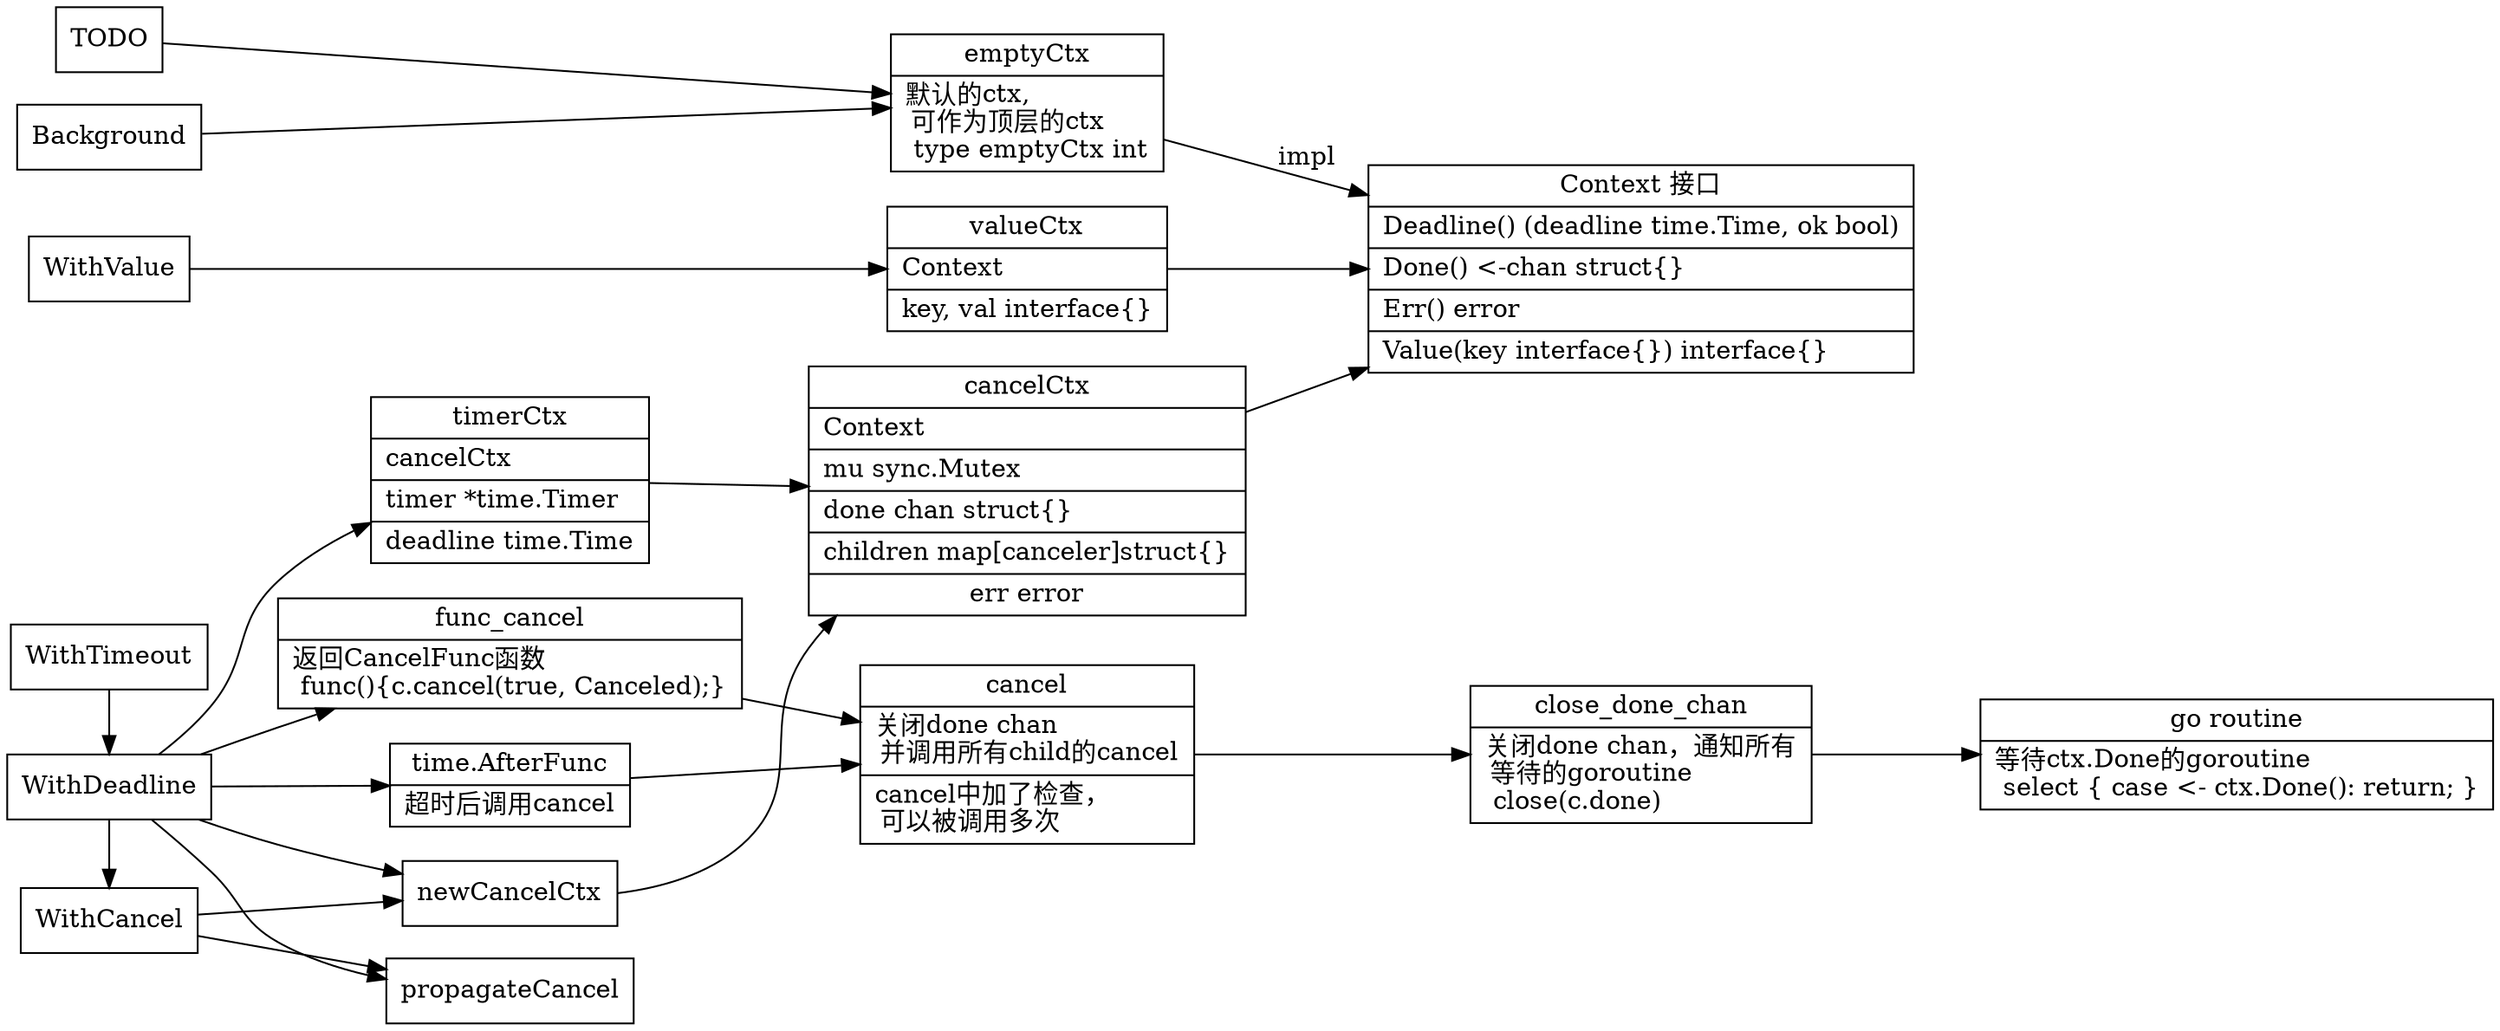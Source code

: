digraph context_struct {
  node[shape=box];
  newrank=true;
  rankdir=LR;
  Context[shape="record";
    label="{{
      Context 接口|
        Deadline() (deadline time.Time, ok bool)\l |
        Done() \<-chan struct\{\}\l|
        Err() error\l|
        Value(key interface\{\}) interface\{\}\l
    }}";
  ];
  emptyCtx[shape="record";
    label="{{
      emptyCtx|
      默认的ctx,\l 可作为顶层的ctx\l
        type emptyCtx int\l
    }}";
  ];
  cancelCtx[shape="record";
    label="{{
      cancelCtx|
        Context\l|
        mu sync.Mutex\l|
        done chan struct\{\}\l|
        children map[canceler]struct\{\}\l|
        err error
    }}";
  ];

  timerCtx[shape="record";
    label="{{
      timerCtx|
        cancelCtx\l|
        timer *time.Timer\l|
        deadline time.Time\l
    }}";
  ];
  valueCtx[shape="record";
    label="{{
      valueCtx|
        Context \l|
        key, val interface\{\}\l
    }}";
  ];
  time_AfterFunc[shape="record";
    label="{{
      time.AfterFunc|
        超时后调用cancel\l
    }}";
  ];
  func_cancel[shape="record";
    label="{{
      func_cancel|
        返回CancelFunc函数\l
        func()\{c.cancel(true, Canceled);\}\l
    }}";
  ];
  cancel[shape="record";
    label="{{
      cancel|
       关闭done chan \l
       并调用所有child的cancel\l|
       cancel中加了检查，\l 
       可以被调用多次\l
    }}";
  ];
  close_done_chan[shape="record";
    label="{{
      close_done_chan|
        关闭done chan，通知所有\l 
        等待的goroutine\l
        close(c.done)\l
    }}";
  ];
  wait_done_go[shape="record";
    label="{{
      go routine|
      等待ctx.Done的goroutine\l
        select \{
          case \<- ctx.Done():
            return;
        \}\l
    }}";
  ];

  Background -> emptyCtx;
  TODO -> emptyCtx;
  emptyCtx -> Context[label="impl"];
  cancelCtx -> Context;
  valueCtx -> Context;
  timerCtx -> cancelCtx;

  WithTimeout -> WithDeadline;
  WithDeadline -> {
    WithCancel;
    newCancelCtx;
    time_AfterFunc;
    timerCtx;
    propagateCancel;
    func_cancel;
  }
  WithValue -> {
    valueCtx;
  }
  WithCancel -> {
    newCancelCtx;
    propagateCancel;
  }

  func_cancel -> cancel;
  time_AfterFunc -> cancel;
  cancel -> close_done_chan;
  close_done_chan -> wait_done_go;
  newCancelCtx -> cancelCtx;

  {
    rank=same;
    WithCancel;
    WithValue;
    WithDeadline;
    WithTimeout;
    TODO;
    Background;
  }
  {
    rank=same;
    emptyCtx;
    cancelCtx;
    valueCtx;
  }

}
